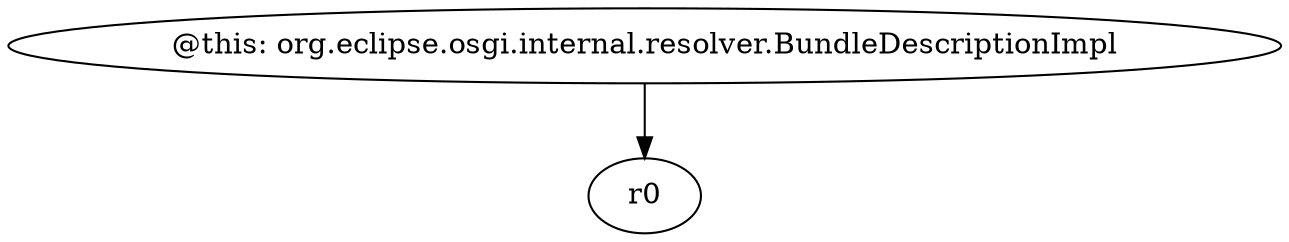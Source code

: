 digraph g {
0[label="@this: org.eclipse.osgi.internal.resolver.BundleDescriptionImpl"]
1[label="r0"]
0->1[label=""]
}